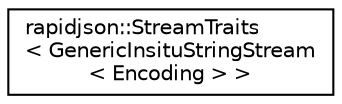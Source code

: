 digraph "Graphical Class Hierarchy"
{
 // INTERACTIVE_SVG=YES
 // LATEX_PDF_SIZE
  edge [fontname="Helvetica",fontsize="10",labelfontname="Helvetica",labelfontsize="10"];
  node [fontname="Helvetica",fontsize="10",shape=record];
  rankdir="LR";
  Node0 [label="rapidjson::StreamTraits\l\< GenericInsituStringStream\l\< Encoding \> \>",height=0.2,width=0.4,color="black", fillcolor="white", style="filled",URL="$structrapidjson_1_1_stream_traits_3_01_generic_insitu_string_stream_3_01_encoding_01_4_01_4.html",tooltip=" "];
}
